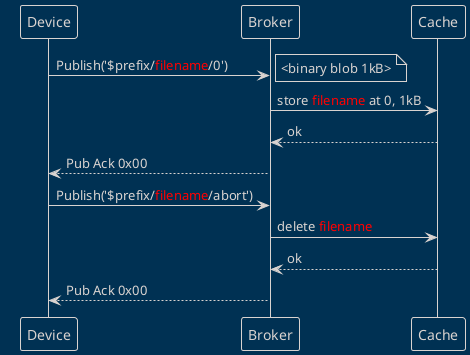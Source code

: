 @startuml
!theme blueprint
Device -> Broker: Publish('$prefix/<color red>filename</color>/0')
note right
<binary blob 1kB>
end note
Broker -> Cache: store <color red>filename</color> at 0, 1kB
Cache --> Broker: ok
Broker --> Device: Pub Ack 0x00
Device -> Broker: Publish('$prefix/<color red>filename</color>/abort')
Broker -> Cache: delete <color red>filename</color>
Cache --> Broker: ok
Broker --> Device: Pub Ack 0x00
@enduml
